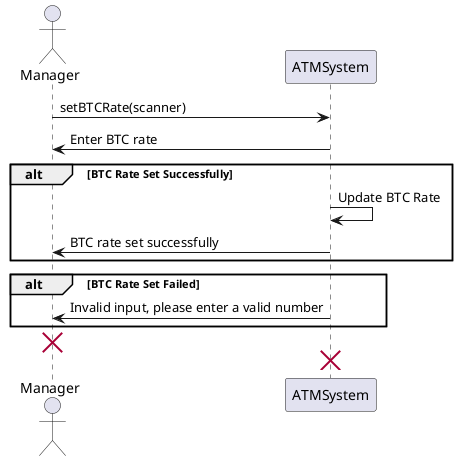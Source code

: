 @startuml
actor Manager
participant ATMSystem

Manager -> ATMSystem: setBTCRate(scanner)
ATMSystem -> Manager: Enter BTC rate

alt BTC Rate Set Successfully
    ATMSystem -> ATMSystem: Update BTC Rate
    ATMSystem -> Manager: BTC rate set successfully
end

alt BTC Rate Set Failed
    ATMSystem -> Manager: Invalid input, please enter a valid number
end

destroy Manager
destroy ATMSystem
@enduml
